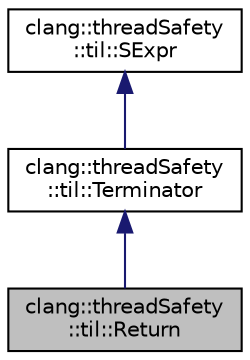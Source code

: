 digraph "clang::threadSafety::til::Return"
{
 // LATEX_PDF_SIZE
  bgcolor="transparent";
  edge [fontname="Helvetica",fontsize="10",labelfontname="Helvetica",labelfontsize="10"];
  node [fontname="Helvetica",fontsize="10",shape=record];
  Node1 [label="clang::threadSafety\l::til::Return",height=0.2,width=0.4,color="black", fillcolor="grey75", style="filled", fontcolor="black",tooltip="Return from the enclosing function, passing the return value to the caller."];
  Node2 -> Node1 [dir="back",color="midnightblue",fontsize="10",style="solid",fontname="Helvetica"];
  Node2 [label="clang::threadSafety\l::til::Terminator",height=0.2,width=0.4,color="black",URL="$classclang_1_1threadSafety_1_1til_1_1Terminator.html",tooltip="Base class for basic block terminators: Branch, Goto, and Return."];
  Node3 -> Node2 [dir="back",color="midnightblue",fontsize="10",style="solid",fontname="Helvetica"];
  Node3 [label="clang::threadSafety\l::til::SExpr",height=0.2,width=0.4,color="black",URL="$classclang_1_1threadSafety_1_1til_1_1SExpr.html",tooltip="Base class for AST nodes in the typed intermediate language."];
}
